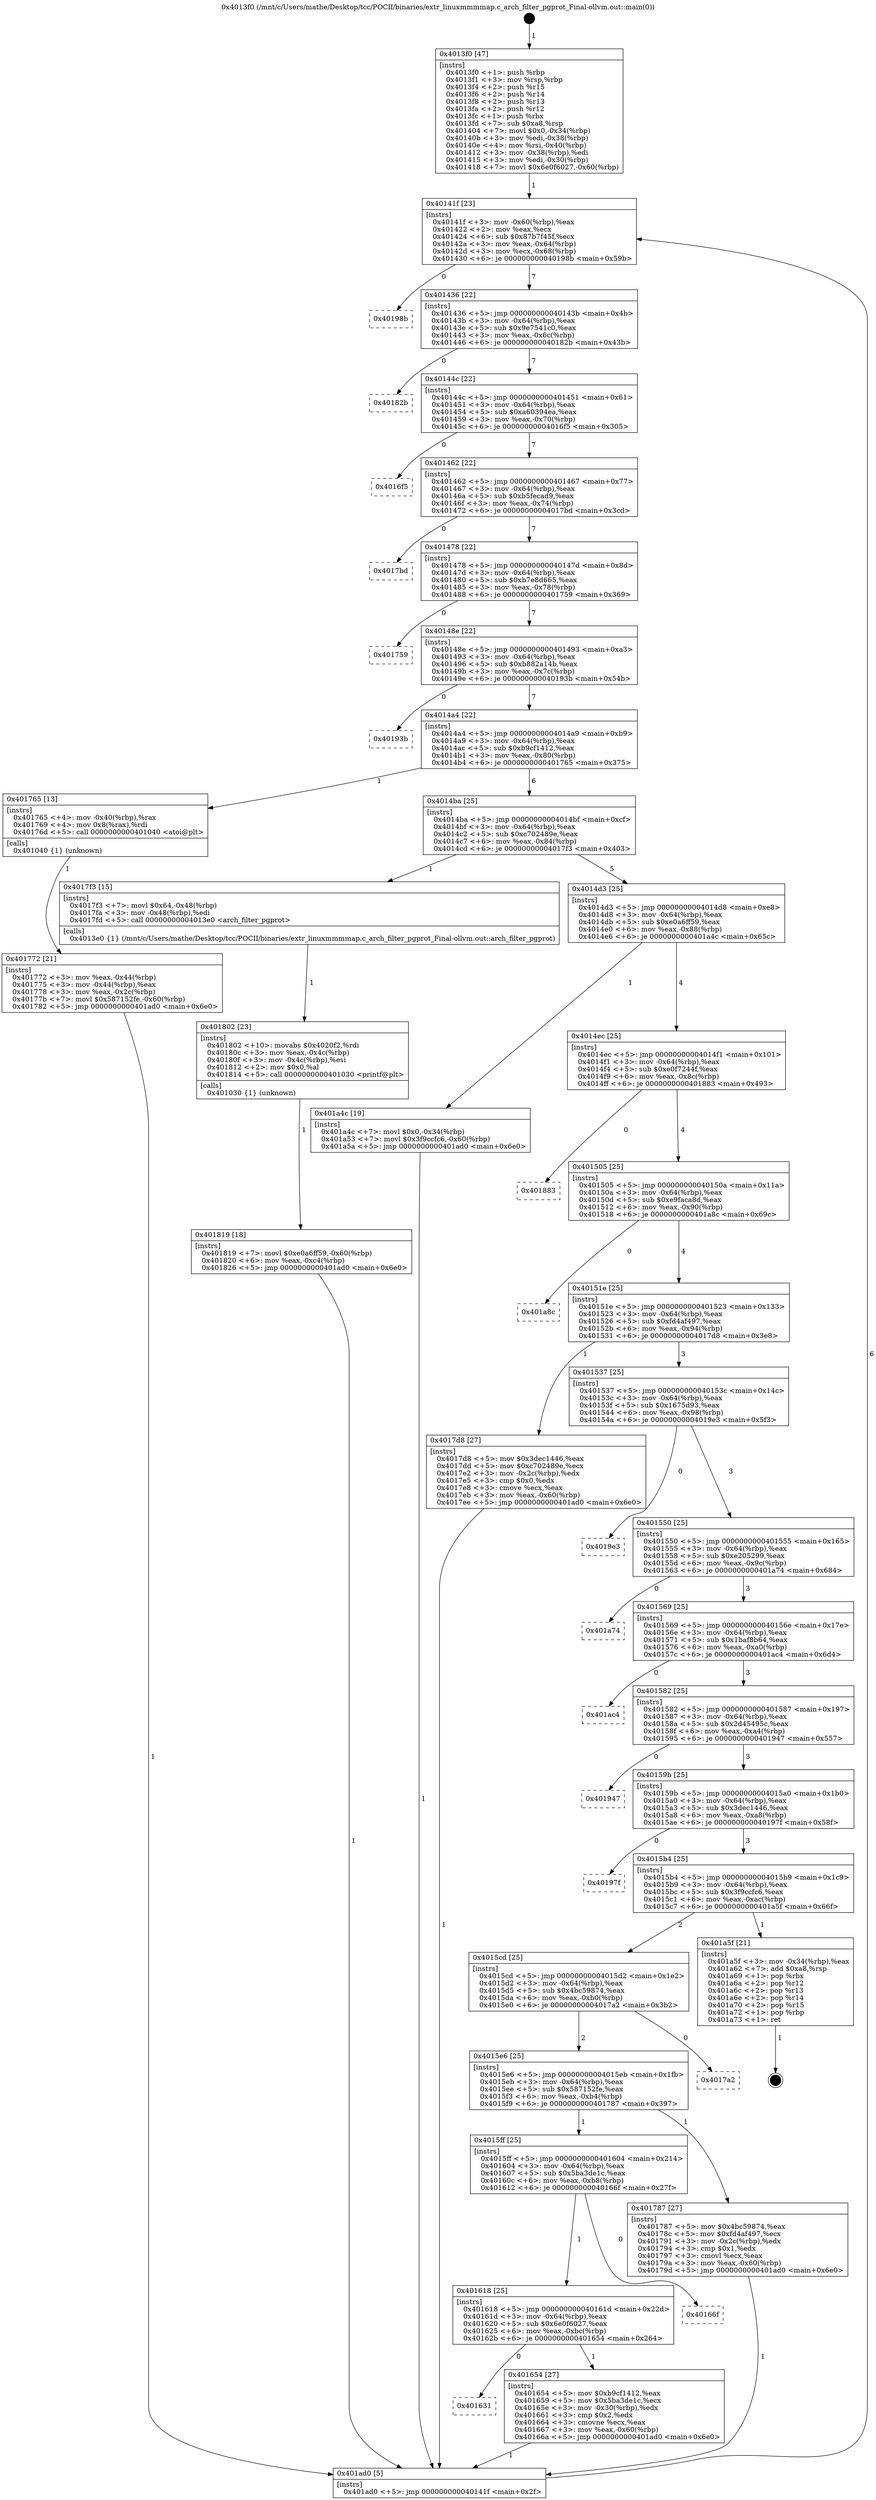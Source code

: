 digraph "0x4013f0" {
  label = "0x4013f0 (/mnt/c/Users/mathe/Desktop/tcc/POCII/binaries/extr_linuxmmmmap.c_arch_filter_pgprot_Final-ollvm.out::main(0))"
  labelloc = "t"
  node[shape=record]

  Entry [label="",width=0.3,height=0.3,shape=circle,fillcolor=black,style=filled]
  "0x40141f" [label="{
     0x40141f [23]\l
     | [instrs]\l
     &nbsp;&nbsp;0x40141f \<+3\>: mov -0x60(%rbp),%eax\l
     &nbsp;&nbsp;0x401422 \<+2\>: mov %eax,%ecx\l
     &nbsp;&nbsp;0x401424 \<+6\>: sub $0x87b7f45f,%ecx\l
     &nbsp;&nbsp;0x40142a \<+3\>: mov %eax,-0x64(%rbp)\l
     &nbsp;&nbsp;0x40142d \<+3\>: mov %ecx,-0x68(%rbp)\l
     &nbsp;&nbsp;0x401430 \<+6\>: je 000000000040198b \<main+0x59b\>\l
  }"]
  "0x40198b" [label="{
     0x40198b\l
  }", style=dashed]
  "0x401436" [label="{
     0x401436 [22]\l
     | [instrs]\l
     &nbsp;&nbsp;0x401436 \<+5\>: jmp 000000000040143b \<main+0x4b\>\l
     &nbsp;&nbsp;0x40143b \<+3\>: mov -0x64(%rbp),%eax\l
     &nbsp;&nbsp;0x40143e \<+5\>: sub $0x9e7541c0,%eax\l
     &nbsp;&nbsp;0x401443 \<+3\>: mov %eax,-0x6c(%rbp)\l
     &nbsp;&nbsp;0x401446 \<+6\>: je 000000000040182b \<main+0x43b\>\l
  }"]
  Exit [label="",width=0.3,height=0.3,shape=circle,fillcolor=black,style=filled,peripheries=2]
  "0x40182b" [label="{
     0x40182b\l
  }", style=dashed]
  "0x40144c" [label="{
     0x40144c [22]\l
     | [instrs]\l
     &nbsp;&nbsp;0x40144c \<+5\>: jmp 0000000000401451 \<main+0x61\>\l
     &nbsp;&nbsp;0x401451 \<+3\>: mov -0x64(%rbp),%eax\l
     &nbsp;&nbsp;0x401454 \<+5\>: sub $0xa60394ea,%eax\l
     &nbsp;&nbsp;0x401459 \<+3\>: mov %eax,-0x70(%rbp)\l
     &nbsp;&nbsp;0x40145c \<+6\>: je 00000000004016f5 \<main+0x305\>\l
  }"]
  "0x401819" [label="{
     0x401819 [18]\l
     | [instrs]\l
     &nbsp;&nbsp;0x401819 \<+7\>: movl $0xe0a6ff59,-0x60(%rbp)\l
     &nbsp;&nbsp;0x401820 \<+6\>: mov %eax,-0xc4(%rbp)\l
     &nbsp;&nbsp;0x401826 \<+5\>: jmp 0000000000401ad0 \<main+0x6e0\>\l
  }"]
  "0x4016f5" [label="{
     0x4016f5\l
  }", style=dashed]
  "0x401462" [label="{
     0x401462 [22]\l
     | [instrs]\l
     &nbsp;&nbsp;0x401462 \<+5\>: jmp 0000000000401467 \<main+0x77\>\l
     &nbsp;&nbsp;0x401467 \<+3\>: mov -0x64(%rbp),%eax\l
     &nbsp;&nbsp;0x40146a \<+5\>: sub $0xb5fecad9,%eax\l
     &nbsp;&nbsp;0x40146f \<+3\>: mov %eax,-0x74(%rbp)\l
     &nbsp;&nbsp;0x401472 \<+6\>: je 00000000004017bd \<main+0x3cd\>\l
  }"]
  "0x401802" [label="{
     0x401802 [23]\l
     | [instrs]\l
     &nbsp;&nbsp;0x401802 \<+10\>: movabs $0x4020f2,%rdi\l
     &nbsp;&nbsp;0x40180c \<+3\>: mov %eax,-0x4c(%rbp)\l
     &nbsp;&nbsp;0x40180f \<+3\>: mov -0x4c(%rbp),%esi\l
     &nbsp;&nbsp;0x401812 \<+2\>: mov $0x0,%al\l
     &nbsp;&nbsp;0x401814 \<+5\>: call 0000000000401030 \<printf@plt\>\l
     | [calls]\l
     &nbsp;&nbsp;0x401030 \{1\} (unknown)\l
  }"]
  "0x4017bd" [label="{
     0x4017bd\l
  }", style=dashed]
  "0x401478" [label="{
     0x401478 [22]\l
     | [instrs]\l
     &nbsp;&nbsp;0x401478 \<+5\>: jmp 000000000040147d \<main+0x8d\>\l
     &nbsp;&nbsp;0x40147d \<+3\>: mov -0x64(%rbp),%eax\l
     &nbsp;&nbsp;0x401480 \<+5\>: sub $0xb7e8d665,%eax\l
     &nbsp;&nbsp;0x401485 \<+3\>: mov %eax,-0x78(%rbp)\l
     &nbsp;&nbsp;0x401488 \<+6\>: je 0000000000401759 \<main+0x369\>\l
  }"]
  "0x401772" [label="{
     0x401772 [21]\l
     | [instrs]\l
     &nbsp;&nbsp;0x401772 \<+3\>: mov %eax,-0x44(%rbp)\l
     &nbsp;&nbsp;0x401775 \<+3\>: mov -0x44(%rbp),%eax\l
     &nbsp;&nbsp;0x401778 \<+3\>: mov %eax,-0x2c(%rbp)\l
     &nbsp;&nbsp;0x40177b \<+7\>: movl $0x587152fe,-0x60(%rbp)\l
     &nbsp;&nbsp;0x401782 \<+5\>: jmp 0000000000401ad0 \<main+0x6e0\>\l
  }"]
  "0x401759" [label="{
     0x401759\l
  }", style=dashed]
  "0x40148e" [label="{
     0x40148e [22]\l
     | [instrs]\l
     &nbsp;&nbsp;0x40148e \<+5\>: jmp 0000000000401493 \<main+0xa3\>\l
     &nbsp;&nbsp;0x401493 \<+3\>: mov -0x64(%rbp),%eax\l
     &nbsp;&nbsp;0x401496 \<+5\>: sub $0xb882a14b,%eax\l
     &nbsp;&nbsp;0x40149b \<+3\>: mov %eax,-0x7c(%rbp)\l
     &nbsp;&nbsp;0x40149e \<+6\>: je 000000000040193b \<main+0x54b\>\l
  }"]
  "0x4013f0" [label="{
     0x4013f0 [47]\l
     | [instrs]\l
     &nbsp;&nbsp;0x4013f0 \<+1\>: push %rbp\l
     &nbsp;&nbsp;0x4013f1 \<+3\>: mov %rsp,%rbp\l
     &nbsp;&nbsp;0x4013f4 \<+2\>: push %r15\l
     &nbsp;&nbsp;0x4013f6 \<+2\>: push %r14\l
     &nbsp;&nbsp;0x4013f8 \<+2\>: push %r13\l
     &nbsp;&nbsp;0x4013fa \<+2\>: push %r12\l
     &nbsp;&nbsp;0x4013fc \<+1\>: push %rbx\l
     &nbsp;&nbsp;0x4013fd \<+7\>: sub $0xa8,%rsp\l
     &nbsp;&nbsp;0x401404 \<+7\>: movl $0x0,-0x34(%rbp)\l
     &nbsp;&nbsp;0x40140b \<+3\>: mov %edi,-0x38(%rbp)\l
     &nbsp;&nbsp;0x40140e \<+4\>: mov %rsi,-0x40(%rbp)\l
     &nbsp;&nbsp;0x401412 \<+3\>: mov -0x38(%rbp),%edi\l
     &nbsp;&nbsp;0x401415 \<+3\>: mov %edi,-0x30(%rbp)\l
     &nbsp;&nbsp;0x401418 \<+7\>: movl $0x6e0f6027,-0x60(%rbp)\l
  }"]
  "0x40193b" [label="{
     0x40193b\l
  }", style=dashed]
  "0x4014a4" [label="{
     0x4014a4 [22]\l
     | [instrs]\l
     &nbsp;&nbsp;0x4014a4 \<+5\>: jmp 00000000004014a9 \<main+0xb9\>\l
     &nbsp;&nbsp;0x4014a9 \<+3\>: mov -0x64(%rbp),%eax\l
     &nbsp;&nbsp;0x4014ac \<+5\>: sub $0xb9cf1412,%eax\l
     &nbsp;&nbsp;0x4014b1 \<+3\>: mov %eax,-0x80(%rbp)\l
     &nbsp;&nbsp;0x4014b4 \<+6\>: je 0000000000401765 \<main+0x375\>\l
  }"]
  "0x401ad0" [label="{
     0x401ad0 [5]\l
     | [instrs]\l
     &nbsp;&nbsp;0x401ad0 \<+5\>: jmp 000000000040141f \<main+0x2f\>\l
  }"]
  "0x401765" [label="{
     0x401765 [13]\l
     | [instrs]\l
     &nbsp;&nbsp;0x401765 \<+4\>: mov -0x40(%rbp),%rax\l
     &nbsp;&nbsp;0x401769 \<+4\>: mov 0x8(%rax),%rdi\l
     &nbsp;&nbsp;0x40176d \<+5\>: call 0000000000401040 \<atoi@plt\>\l
     | [calls]\l
     &nbsp;&nbsp;0x401040 \{1\} (unknown)\l
  }"]
  "0x4014ba" [label="{
     0x4014ba [25]\l
     | [instrs]\l
     &nbsp;&nbsp;0x4014ba \<+5\>: jmp 00000000004014bf \<main+0xcf\>\l
     &nbsp;&nbsp;0x4014bf \<+3\>: mov -0x64(%rbp),%eax\l
     &nbsp;&nbsp;0x4014c2 \<+5\>: sub $0xc702489e,%eax\l
     &nbsp;&nbsp;0x4014c7 \<+6\>: mov %eax,-0x84(%rbp)\l
     &nbsp;&nbsp;0x4014cd \<+6\>: je 00000000004017f3 \<main+0x403\>\l
  }"]
  "0x401631" [label="{
     0x401631\l
  }", style=dashed]
  "0x4017f3" [label="{
     0x4017f3 [15]\l
     | [instrs]\l
     &nbsp;&nbsp;0x4017f3 \<+7\>: movl $0x64,-0x48(%rbp)\l
     &nbsp;&nbsp;0x4017fa \<+3\>: mov -0x48(%rbp),%edi\l
     &nbsp;&nbsp;0x4017fd \<+5\>: call 00000000004013e0 \<arch_filter_pgprot\>\l
     | [calls]\l
     &nbsp;&nbsp;0x4013e0 \{1\} (/mnt/c/Users/mathe/Desktop/tcc/POCII/binaries/extr_linuxmmmmap.c_arch_filter_pgprot_Final-ollvm.out::arch_filter_pgprot)\l
  }"]
  "0x4014d3" [label="{
     0x4014d3 [25]\l
     | [instrs]\l
     &nbsp;&nbsp;0x4014d3 \<+5\>: jmp 00000000004014d8 \<main+0xe8\>\l
     &nbsp;&nbsp;0x4014d8 \<+3\>: mov -0x64(%rbp),%eax\l
     &nbsp;&nbsp;0x4014db \<+5\>: sub $0xe0a6ff59,%eax\l
     &nbsp;&nbsp;0x4014e0 \<+6\>: mov %eax,-0x88(%rbp)\l
     &nbsp;&nbsp;0x4014e6 \<+6\>: je 0000000000401a4c \<main+0x65c\>\l
  }"]
  "0x401654" [label="{
     0x401654 [27]\l
     | [instrs]\l
     &nbsp;&nbsp;0x401654 \<+5\>: mov $0xb9cf1412,%eax\l
     &nbsp;&nbsp;0x401659 \<+5\>: mov $0x5ba3de1c,%ecx\l
     &nbsp;&nbsp;0x40165e \<+3\>: mov -0x30(%rbp),%edx\l
     &nbsp;&nbsp;0x401661 \<+3\>: cmp $0x2,%edx\l
     &nbsp;&nbsp;0x401664 \<+3\>: cmovne %ecx,%eax\l
     &nbsp;&nbsp;0x401667 \<+3\>: mov %eax,-0x60(%rbp)\l
     &nbsp;&nbsp;0x40166a \<+5\>: jmp 0000000000401ad0 \<main+0x6e0\>\l
  }"]
  "0x401a4c" [label="{
     0x401a4c [19]\l
     | [instrs]\l
     &nbsp;&nbsp;0x401a4c \<+7\>: movl $0x0,-0x34(%rbp)\l
     &nbsp;&nbsp;0x401a53 \<+7\>: movl $0x3f9ccfc6,-0x60(%rbp)\l
     &nbsp;&nbsp;0x401a5a \<+5\>: jmp 0000000000401ad0 \<main+0x6e0\>\l
  }"]
  "0x4014ec" [label="{
     0x4014ec [25]\l
     | [instrs]\l
     &nbsp;&nbsp;0x4014ec \<+5\>: jmp 00000000004014f1 \<main+0x101\>\l
     &nbsp;&nbsp;0x4014f1 \<+3\>: mov -0x64(%rbp),%eax\l
     &nbsp;&nbsp;0x4014f4 \<+5\>: sub $0xe0f7244f,%eax\l
     &nbsp;&nbsp;0x4014f9 \<+6\>: mov %eax,-0x8c(%rbp)\l
     &nbsp;&nbsp;0x4014ff \<+6\>: je 0000000000401883 \<main+0x493\>\l
  }"]
  "0x401618" [label="{
     0x401618 [25]\l
     | [instrs]\l
     &nbsp;&nbsp;0x401618 \<+5\>: jmp 000000000040161d \<main+0x22d\>\l
     &nbsp;&nbsp;0x40161d \<+3\>: mov -0x64(%rbp),%eax\l
     &nbsp;&nbsp;0x401620 \<+5\>: sub $0x6e0f6027,%eax\l
     &nbsp;&nbsp;0x401625 \<+6\>: mov %eax,-0xbc(%rbp)\l
     &nbsp;&nbsp;0x40162b \<+6\>: je 0000000000401654 \<main+0x264\>\l
  }"]
  "0x401883" [label="{
     0x401883\l
  }", style=dashed]
  "0x401505" [label="{
     0x401505 [25]\l
     | [instrs]\l
     &nbsp;&nbsp;0x401505 \<+5\>: jmp 000000000040150a \<main+0x11a\>\l
     &nbsp;&nbsp;0x40150a \<+3\>: mov -0x64(%rbp),%eax\l
     &nbsp;&nbsp;0x40150d \<+5\>: sub $0xe9faca8d,%eax\l
     &nbsp;&nbsp;0x401512 \<+6\>: mov %eax,-0x90(%rbp)\l
     &nbsp;&nbsp;0x401518 \<+6\>: je 0000000000401a8c \<main+0x69c\>\l
  }"]
  "0x40166f" [label="{
     0x40166f\l
  }", style=dashed]
  "0x401a8c" [label="{
     0x401a8c\l
  }", style=dashed]
  "0x40151e" [label="{
     0x40151e [25]\l
     | [instrs]\l
     &nbsp;&nbsp;0x40151e \<+5\>: jmp 0000000000401523 \<main+0x133\>\l
     &nbsp;&nbsp;0x401523 \<+3\>: mov -0x64(%rbp),%eax\l
     &nbsp;&nbsp;0x401526 \<+5\>: sub $0xfd4af497,%eax\l
     &nbsp;&nbsp;0x40152b \<+6\>: mov %eax,-0x94(%rbp)\l
     &nbsp;&nbsp;0x401531 \<+6\>: je 00000000004017d8 \<main+0x3e8\>\l
  }"]
  "0x4015ff" [label="{
     0x4015ff [25]\l
     | [instrs]\l
     &nbsp;&nbsp;0x4015ff \<+5\>: jmp 0000000000401604 \<main+0x214\>\l
     &nbsp;&nbsp;0x401604 \<+3\>: mov -0x64(%rbp),%eax\l
     &nbsp;&nbsp;0x401607 \<+5\>: sub $0x5ba3de1c,%eax\l
     &nbsp;&nbsp;0x40160c \<+6\>: mov %eax,-0xb8(%rbp)\l
     &nbsp;&nbsp;0x401612 \<+6\>: je 000000000040166f \<main+0x27f\>\l
  }"]
  "0x4017d8" [label="{
     0x4017d8 [27]\l
     | [instrs]\l
     &nbsp;&nbsp;0x4017d8 \<+5\>: mov $0x3dec1446,%eax\l
     &nbsp;&nbsp;0x4017dd \<+5\>: mov $0xc702489e,%ecx\l
     &nbsp;&nbsp;0x4017e2 \<+3\>: mov -0x2c(%rbp),%edx\l
     &nbsp;&nbsp;0x4017e5 \<+3\>: cmp $0x0,%edx\l
     &nbsp;&nbsp;0x4017e8 \<+3\>: cmove %ecx,%eax\l
     &nbsp;&nbsp;0x4017eb \<+3\>: mov %eax,-0x60(%rbp)\l
     &nbsp;&nbsp;0x4017ee \<+5\>: jmp 0000000000401ad0 \<main+0x6e0\>\l
  }"]
  "0x401537" [label="{
     0x401537 [25]\l
     | [instrs]\l
     &nbsp;&nbsp;0x401537 \<+5\>: jmp 000000000040153c \<main+0x14c\>\l
     &nbsp;&nbsp;0x40153c \<+3\>: mov -0x64(%rbp),%eax\l
     &nbsp;&nbsp;0x40153f \<+5\>: sub $0x1675d93,%eax\l
     &nbsp;&nbsp;0x401544 \<+6\>: mov %eax,-0x98(%rbp)\l
     &nbsp;&nbsp;0x40154a \<+6\>: je 00000000004019e3 \<main+0x5f3\>\l
  }"]
  "0x401787" [label="{
     0x401787 [27]\l
     | [instrs]\l
     &nbsp;&nbsp;0x401787 \<+5\>: mov $0x4bc59874,%eax\l
     &nbsp;&nbsp;0x40178c \<+5\>: mov $0xfd4af497,%ecx\l
     &nbsp;&nbsp;0x401791 \<+3\>: mov -0x2c(%rbp),%edx\l
     &nbsp;&nbsp;0x401794 \<+3\>: cmp $0x1,%edx\l
     &nbsp;&nbsp;0x401797 \<+3\>: cmovl %ecx,%eax\l
     &nbsp;&nbsp;0x40179a \<+3\>: mov %eax,-0x60(%rbp)\l
     &nbsp;&nbsp;0x40179d \<+5\>: jmp 0000000000401ad0 \<main+0x6e0\>\l
  }"]
  "0x4019e3" [label="{
     0x4019e3\l
  }", style=dashed]
  "0x401550" [label="{
     0x401550 [25]\l
     | [instrs]\l
     &nbsp;&nbsp;0x401550 \<+5\>: jmp 0000000000401555 \<main+0x165\>\l
     &nbsp;&nbsp;0x401555 \<+3\>: mov -0x64(%rbp),%eax\l
     &nbsp;&nbsp;0x401558 \<+5\>: sub $0xe205299,%eax\l
     &nbsp;&nbsp;0x40155d \<+6\>: mov %eax,-0x9c(%rbp)\l
     &nbsp;&nbsp;0x401563 \<+6\>: je 0000000000401a74 \<main+0x684\>\l
  }"]
  "0x4015e6" [label="{
     0x4015e6 [25]\l
     | [instrs]\l
     &nbsp;&nbsp;0x4015e6 \<+5\>: jmp 00000000004015eb \<main+0x1fb\>\l
     &nbsp;&nbsp;0x4015eb \<+3\>: mov -0x64(%rbp),%eax\l
     &nbsp;&nbsp;0x4015ee \<+5\>: sub $0x587152fe,%eax\l
     &nbsp;&nbsp;0x4015f3 \<+6\>: mov %eax,-0xb4(%rbp)\l
     &nbsp;&nbsp;0x4015f9 \<+6\>: je 0000000000401787 \<main+0x397\>\l
  }"]
  "0x401a74" [label="{
     0x401a74\l
  }", style=dashed]
  "0x401569" [label="{
     0x401569 [25]\l
     | [instrs]\l
     &nbsp;&nbsp;0x401569 \<+5\>: jmp 000000000040156e \<main+0x17e\>\l
     &nbsp;&nbsp;0x40156e \<+3\>: mov -0x64(%rbp),%eax\l
     &nbsp;&nbsp;0x401571 \<+5\>: sub $0x1baf8b64,%eax\l
     &nbsp;&nbsp;0x401576 \<+6\>: mov %eax,-0xa0(%rbp)\l
     &nbsp;&nbsp;0x40157c \<+6\>: je 0000000000401ac4 \<main+0x6d4\>\l
  }"]
  "0x4017a2" [label="{
     0x4017a2\l
  }", style=dashed]
  "0x401ac4" [label="{
     0x401ac4\l
  }", style=dashed]
  "0x401582" [label="{
     0x401582 [25]\l
     | [instrs]\l
     &nbsp;&nbsp;0x401582 \<+5\>: jmp 0000000000401587 \<main+0x197\>\l
     &nbsp;&nbsp;0x401587 \<+3\>: mov -0x64(%rbp),%eax\l
     &nbsp;&nbsp;0x40158a \<+5\>: sub $0x2d45495c,%eax\l
     &nbsp;&nbsp;0x40158f \<+6\>: mov %eax,-0xa4(%rbp)\l
     &nbsp;&nbsp;0x401595 \<+6\>: je 0000000000401947 \<main+0x557\>\l
  }"]
  "0x4015cd" [label="{
     0x4015cd [25]\l
     | [instrs]\l
     &nbsp;&nbsp;0x4015cd \<+5\>: jmp 00000000004015d2 \<main+0x1e2\>\l
     &nbsp;&nbsp;0x4015d2 \<+3\>: mov -0x64(%rbp),%eax\l
     &nbsp;&nbsp;0x4015d5 \<+5\>: sub $0x4bc59874,%eax\l
     &nbsp;&nbsp;0x4015da \<+6\>: mov %eax,-0xb0(%rbp)\l
     &nbsp;&nbsp;0x4015e0 \<+6\>: je 00000000004017a2 \<main+0x3b2\>\l
  }"]
  "0x401947" [label="{
     0x401947\l
  }", style=dashed]
  "0x40159b" [label="{
     0x40159b [25]\l
     | [instrs]\l
     &nbsp;&nbsp;0x40159b \<+5\>: jmp 00000000004015a0 \<main+0x1b0\>\l
     &nbsp;&nbsp;0x4015a0 \<+3\>: mov -0x64(%rbp),%eax\l
     &nbsp;&nbsp;0x4015a3 \<+5\>: sub $0x3dec1446,%eax\l
     &nbsp;&nbsp;0x4015a8 \<+6\>: mov %eax,-0xa8(%rbp)\l
     &nbsp;&nbsp;0x4015ae \<+6\>: je 000000000040197f \<main+0x58f\>\l
  }"]
  "0x401a5f" [label="{
     0x401a5f [21]\l
     | [instrs]\l
     &nbsp;&nbsp;0x401a5f \<+3\>: mov -0x34(%rbp),%eax\l
     &nbsp;&nbsp;0x401a62 \<+7\>: add $0xa8,%rsp\l
     &nbsp;&nbsp;0x401a69 \<+1\>: pop %rbx\l
     &nbsp;&nbsp;0x401a6a \<+2\>: pop %r12\l
     &nbsp;&nbsp;0x401a6c \<+2\>: pop %r13\l
     &nbsp;&nbsp;0x401a6e \<+2\>: pop %r14\l
     &nbsp;&nbsp;0x401a70 \<+2\>: pop %r15\l
     &nbsp;&nbsp;0x401a72 \<+1\>: pop %rbp\l
     &nbsp;&nbsp;0x401a73 \<+1\>: ret\l
  }"]
  "0x40197f" [label="{
     0x40197f\l
  }", style=dashed]
  "0x4015b4" [label="{
     0x4015b4 [25]\l
     | [instrs]\l
     &nbsp;&nbsp;0x4015b4 \<+5\>: jmp 00000000004015b9 \<main+0x1c9\>\l
     &nbsp;&nbsp;0x4015b9 \<+3\>: mov -0x64(%rbp),%eax\l
     &nbsp;&nbsp;0x4015bc \<+5\>: sub $0x3f9ccfc6,%eax\l
     &nbsp;&nbsp;0x4015c1 \<+6\>: mov %eax,-0xac(%rbp)\l
     &nbsp;&nbsp;0x4015c7 \<+6\>: je 0000000000401a5f \<main+0x66f\>\l
  }"]
  Entry -> "0x4013f0" [label=" 1"]
  "0x40141f" -> "0x40198b" [label=" 0"]
  "0x40141f" -> "0x401436" [label=" 7"]
  "0x401a5f" -> Exit [label=" 1"]
  "0x401436" -> "0x40182b" [label=" 0"]
  "0x401436" -> "0x40144c" [label=" 7"]
  "0x401a4c" -> "0x401ad0" [label=" 1"]
  "0x40144c" -> "0x4016f5" [label=" 0"]
  "0x40144c" -> "0x401462" [label=" 7"]
  "0x401819" -> "0x401ad0" [label=" 1"]
  "0x401462" -> "0x4017bd" [label=" 0"]
  "0x401462" -> "0x401478" [label=" 7"]
  "0x401802" -> "0x401819" [label=" 1"]
  "0x401478" -> "0x401759" [label=" 0"]
  "0x401478" -> "0x40148e" [label=" 7"]
  "0x4017f3" -> "0x401802" [label=" 1"]
  "0x40148e" -> "0x40193b" [label=" 0"]
  "0x40148e" -> "0x4014a4" [label=" 7"]
  "0x4017d8" -> "0x401ad0" [label=" 1"]
  "0x4014a4" -> "0x401765" [label=" 1"]
  "0x4014a4" -> "0x4014ba" [label=" 6"]
  "0x401787" -> "0x401ad0" [label=" 1"]
  "0x4014ba" -> "0x4017f3" [label=" 1"]
  "0x4014ba" -> "0x4014d3" [label=" 5"]
  "0x401772" -> "0x401ad0" [label=" 1"]
  "0x4014d3" -> "0x401a4c" [label=" 1"]
  "0x4014d3" -> "0x4014ec" [label=" 4"]
  "0x401765" -> "0x401772" [label=" 1"]
  "0x4014ec" -> "0x401883" [label=" 0"]
  "0x4014ec" -> "0x401505" [label=" 4"]
  "0x4013f0" -> "0x40141f" [label=" 1"]
  "0x401505" -> "0x401a8c" [label=" 0"]
  "0x401505" -> "0x40151e" [label=" 4"]
  "0x401654" -> "0x401ad0" [label=" 1"]
  "0x40151e" -> "0x4017d8" [label=" 1"]
  "0x40151e" -> "0x401537" [label=" 3"]
  "0x401618" -> "0x401654" [label=" 1"]
  "0x401537" -> "0x4019e3" [label=" 0"]
  "0x401537" -> "0x401550" [label=" 3"]
  "0x401ad0" -> "0x40141f" [label=" 6"]
  "0x401550" -> "0x401a74" [label=" 0"]
  "0x401550" -> "0x401569" [label=" 3"]
  "0x4015ff" -> "0x40166f" [label=" 0"]
  "0x401569" -> "0x401ac4" [label=" 0"]
  "0x401569" -> "0x401582" [label=" 3"]
  "0x401618" -> "0x401631" [label=" 0"]
  "0x401582" -> "0x401947" [label=" 0"]
  "0x401582" -> "0x40159b" [label=" 3"]
  "0x4015e6" -> "0x401787" [label=" 1"]
  "0x40159b" -> "0x40197f" [label=" 0"]
  "0x40159b" -> "0x4015b4" [label=" 3"]
  "0x4015ff" -> "0x401618" [label=" 1"]
  "0x4015b4" -> "0x401a5f" [label=" 1"]
  "0x4015b4" -> "0x4015cd" [label=" 2"]
  "0x4015e6" -> "0x4015ff" [label=" 1"]
  "0x4015cd" -> "0x4017a2" [label=" 0"]
  "0x4015cd" -> "0x4015e6" [label=" 2"]
}
